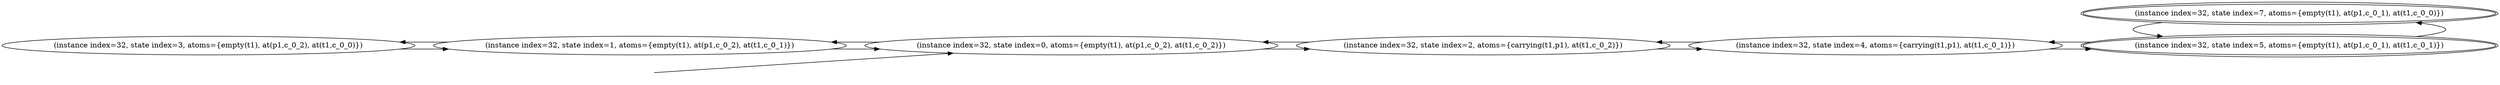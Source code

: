 digraph {
rankdir="LR"
s3[label="(instance index=32, state index=3, atoms={empty(t1), at(p1,c_0_2), at(t1,c_0_0)})"]
s1[label="(instance index=32, state index=1, atoms={empty(t1), at(p1,c_0_2), at(t1,c_0_1)})"]
s0[label="(instance index=32, state index=0, atoms={empty(t1), at(p1,c_0_2), at(t1,c_0_2)})"]
s2[label="(instance index=32, state index=2, atoms={carrying(t1,p1), at(t1,c_0_2)})"]
s4[label="(instance index=32, state index=4, atoms={carrying(t1,p1), at(t1,c_0_1)})"]
s5[peripheries=2,label="(instance index=32, state index=5, atoms={empty(t1), at(p1,c_0_1), at(t1,c_0_1)})"]
s7[peripheries=2,label="(instance index=32, state index=7, atoms={empty(t1), at(p1,c_0_1), at(t1,c_0_0)})"]
Dangling [ label = "", style = invis ]
{ rank = same; Dangling }
Dangling -> s0
{ rank = same; s0}
{ rank = same; s1}
{ rank = same; s0}
{ rank = same; s2}
{ rank = same; s4}
{ rank = same; s5,s7}
{
s3->s1
}
{
s1->s3
s1->s0
}
{
s0->s2
s0->s1
}
{
s2->s4
s2->s0
}
{
s4->s5
s4->s2
}
{
s5->s7
s5->s4
s7->s5
}
}
